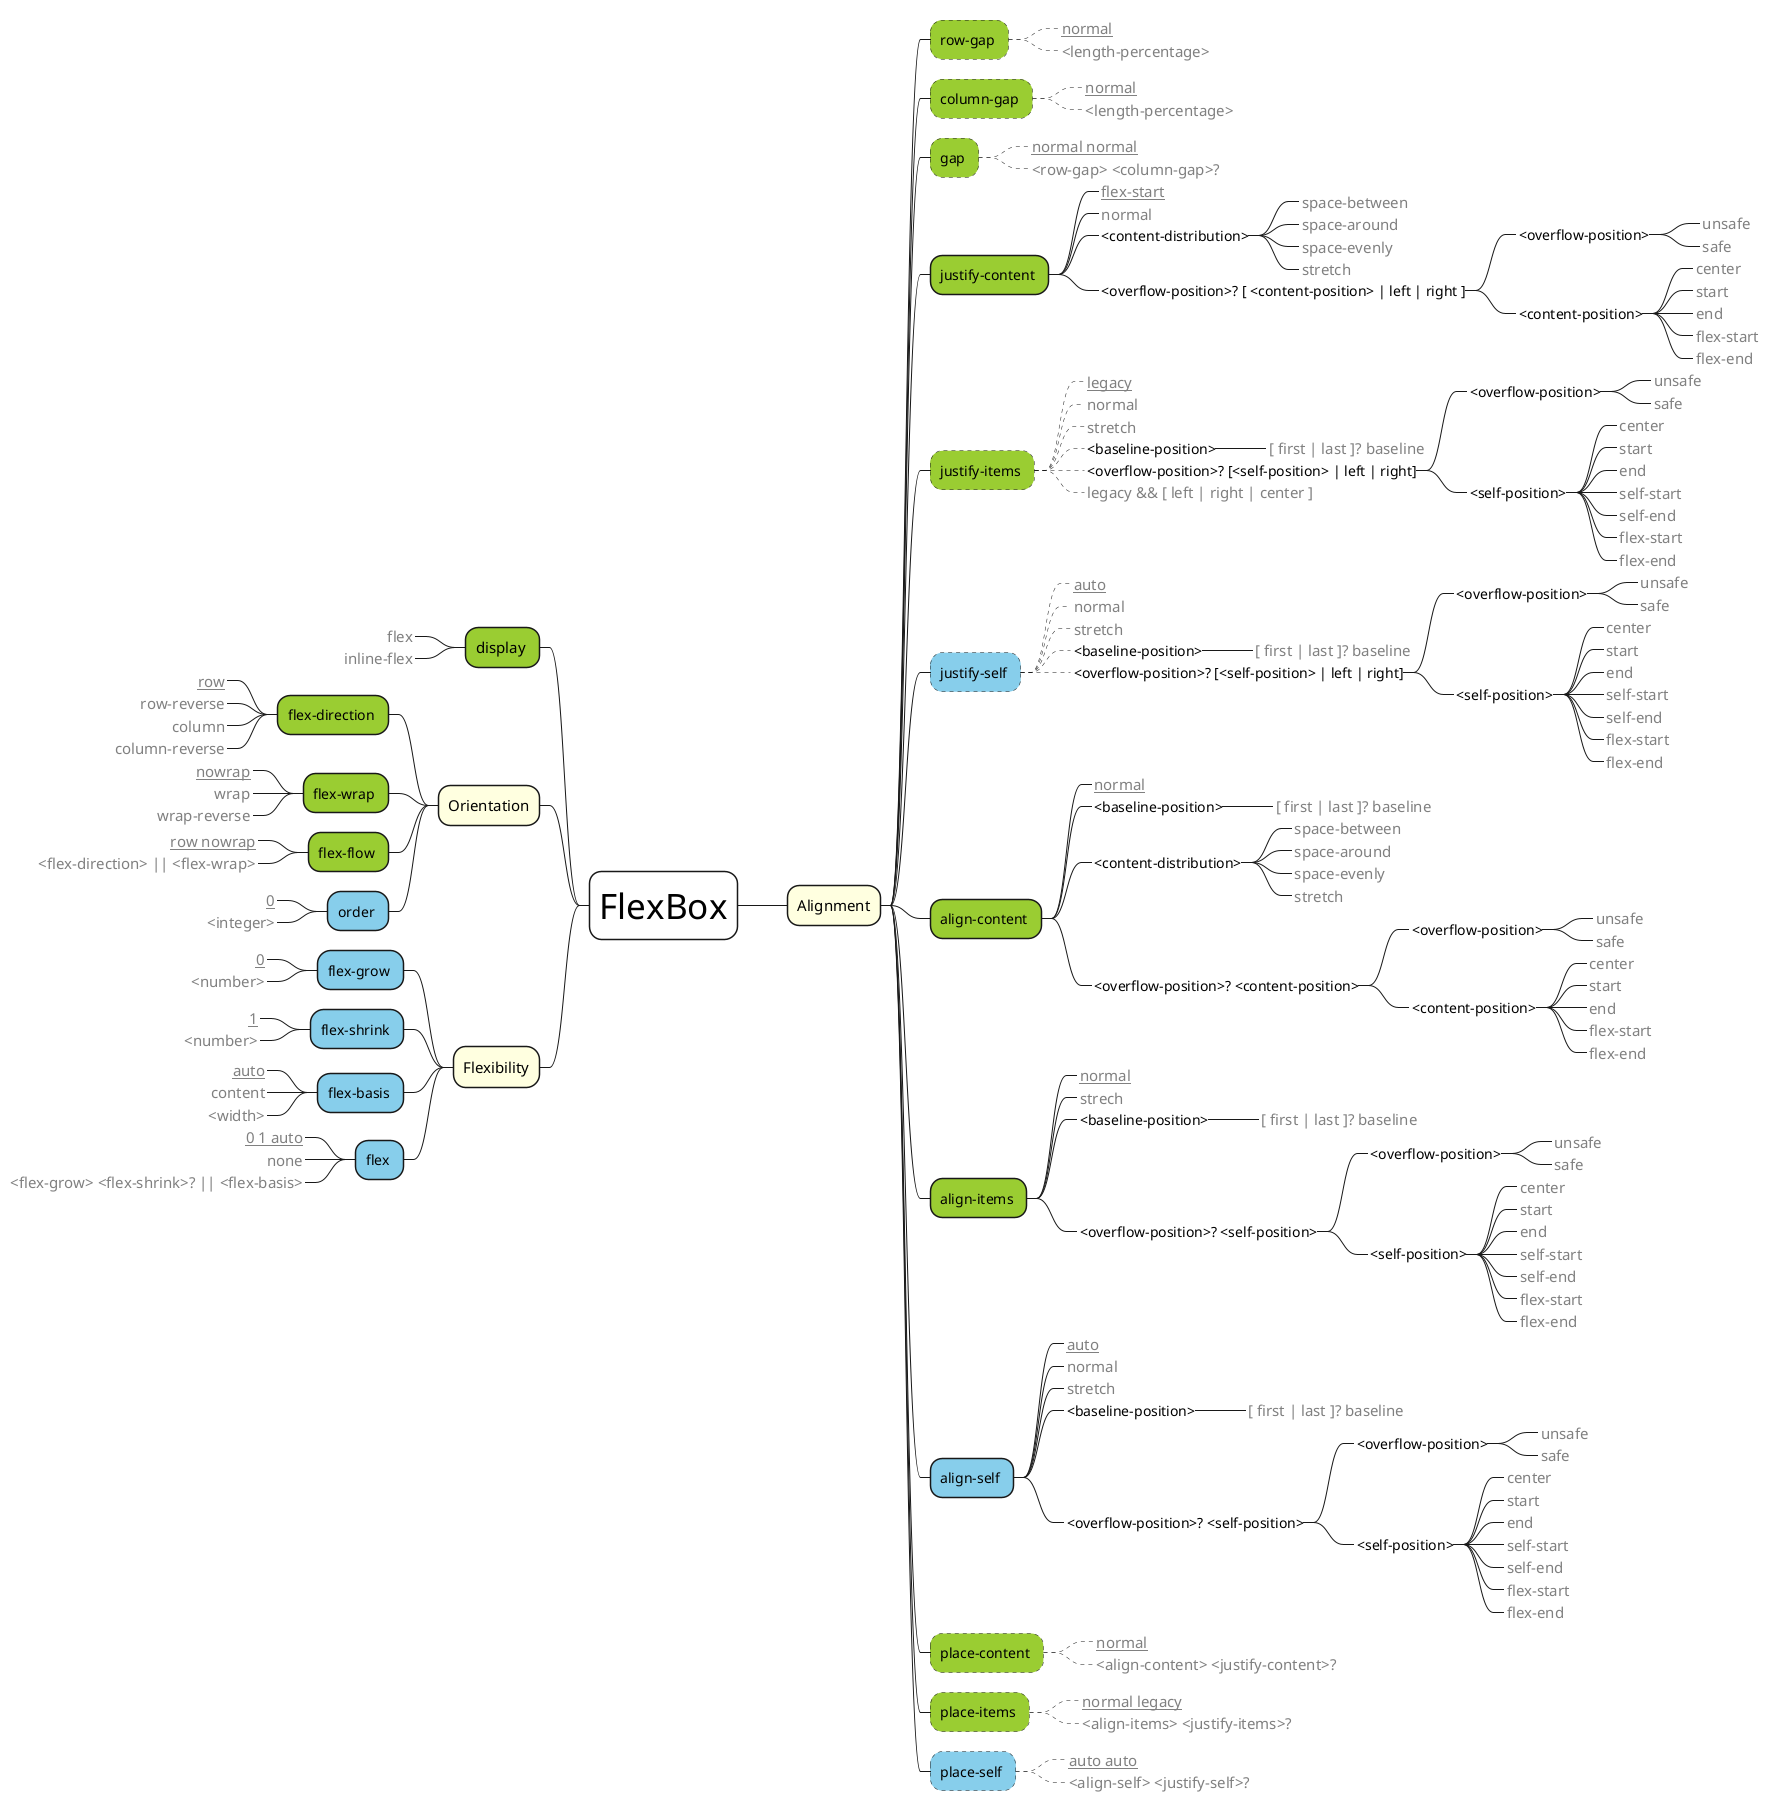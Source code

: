 @startmindmap
<style>
mindmapDiagram {
  Node {
    BackGroundColor white
  }
  rootNode {
    FontSize 35
  }
  :depth(1) {
    BackGroundColor LightYellow
    FontSize 15
  }
  leafNode {
    FontColor gray
    FontSize 15
  }
  .containerStyle * {
    BackgroundColor YellowGreen
  }
  .containerBoxAlignStyle * {
    BackgroundColor YellowGreen
    LineStyle 4
    LineThickness .5
  }
  .itemStyle * {
    BackgroundColor SkyBlue
  }
  .itemBoxAlignStyle * {
    BackgroundColor SkyBlue
    LineStyle 4
    LineThickness .5
  }
}
</style>
' + W3C TR
' ++_ CSS Flexible Box Layout Module Level 1 https://www.w3.org/TR/css-flexbox-1/
' ++_ CSS Box Alignment Module Level 3 https://www.w3.org/TR/css-align-3/
+ FlexBox
-- display <<containerStyle>>
---_ flex
---_ inline-flex
-- Orientation
--- flex-direction <<containerStyle>>
----_ <u>row</u>
----_ row-reverse
----_ column
----_ column-reverse
--- flex-wrap <<containerStyle>>
----_ <u>nowrap</u>
----_ wrap
----_ wrap-reverse
--- flex-flow <<containerStyle>>
----_ <u>row nowrap</u>
----_ <flex-direction> || <flex-wrap>
--- order <<itemStyle>>
----_ <u>0</u>
----_ <integer>
-- Flexibility
--- flex-grow <<itemStyle>>
----_ <u>0</u>
----_ <number>
--- flex-shrink <<itemStyle>>
----_ <u>1</u>
----_ <number>
--- flex-basis <<itemStyle>>
----_ <u>auto</u>
----_ content
----_ <width>
--- flex <<itemStyle>>
----_ <u>0 1 auto</u>
----_ none
----_ <flex-grow> <flex-shrink>? || <flex-basis>
++ Alignment
+++ row-gap <<containerBoxAlignStyle>>
++++_ <u>normal</u>
++++_ <length-percentage>
+++ column-gap <<containerBoxAlignStyle>>
++++_ <u>normal</u>
++++_ <length-percentage>
+++ gap <<containerBoxAlignStyle>>
++++_ <u>normal normal</u>
++++_ <row-gap> <column-gap>?
+++ justify-content <<containerStyle>>
++++_ <u>flex-start</u>
++++_ normal
++++_ <content-distribution>
+++++_ space-between
+++++_ space-around
+++++_ space-evenly
+++++_ stretch
++++_ <overflow-position>? [ <content-position> | left | right ]
+++++_ <overflow-position>
++++++_ unsafe
++++++_ safe
+++++_ <content-position>
++++++_ center
++++++_ start
++++++_ end
++++++_ flex-start
++++++_ flex-end
+++ justify-items <<containerBoxAlignStyle>>
++++_ <u>legacy</u>
++++_ normal
++++_ stretch
++++_ <baseline-position>
+++++_ [ first | last ]? baseline
++++_ <overflow-position>? [<self-position> | left | right]
+++++_ <overflow-position>
++++++_ unsafe
++++++_ safe
+++++_ <self-position>
++++++_ center
++++++_ start
++++++_ end
++++++_ self-start
++++++_ self-end
++++++_ flex-start
++++++_ flex-end
++++_ legacy && [ left | right | center ]
+++ justify-self <<itemBoxAlignStyle>>
++++_ <u>auto</u>
++++_ normal
++++_ stretch
++++_ <baseline-position>
+++++_ [ first | last ]? baseline
++++_ <overflow-position>? [<self-position> | left | right]
+++++_ <overflow-position>
++++++_ unsafe
++++++_ safe
+++++_ <self-position>
++++++_ center
++++++_ start
++++++_ end
++++++_ self-start
++++++_ self-end
++++++_ flex-start
++++++_ flex-end
+++ align-content <<containerStyle>>
++++_ <u>normal</u>
++++_ <baseline-position>
+++++_ [ first | last ]? baseline
++++_ <content-distribution>
+++++_ space-between
+++++_ space-around
+++++_ space-evenly
+++++_ stretch
++++_ <overflow-position>? <content-position>
+++++_ <overflow-position>
++++++_ unsafe
++++++_ safe
+++++_ <content-position>
++++++_ center
++++++_ start
++++++_ end
++++++_ flex-start
++++++_ flex-end
+++ align-items <<containerStyle>>
++++_ <u>normal</u>
++++_ strech
++++_ <baseline-position>
+++++_ [ first | last ]? baseline
++++_ <overflow-position>? <self-position>
+++++_ <overflow-position>
++++++_ unsafe
++++++_ safe
+++++_ <self-position>
++++++_ center
++++++_ start
++++++_ end
++++++_ self-start
++++++_ self-end
++++++_ flex-start
++++++_ flex-end
+++ align-self <<itemStyle>>
++++_ <u>auto</u>
++++_ normal
++++_ stretch
++++_ <baseline-position>
+++++_ [ first | last ]? baseline
++++_ <overflow-position>? <self-position>
+++++_ <overflow-position>
++++++_ unsafe
++++++_ safe
+++++_ <self-position>
++++++_ center
++++++_ start
++++++_ end
++++++_ self-start
++++++_ self-end
++++++_ flex-start
++++++_ flex-end
+++ place-content <<containerBoxAlignStyle>>
++++_ <u>normal</u>
++++_ <align-content> <justify-content>?
+++ place-items <<containerBoxAlignStyle>>
++++_ <u>normal legacy</u>
++++_ <align-items> <justify-items>?
+++ place-self <<itemBoxAlignStyle>>
++++_ <u>auto auto</u>
++++_ <align-self> <justify-self>?
@endmindmap

